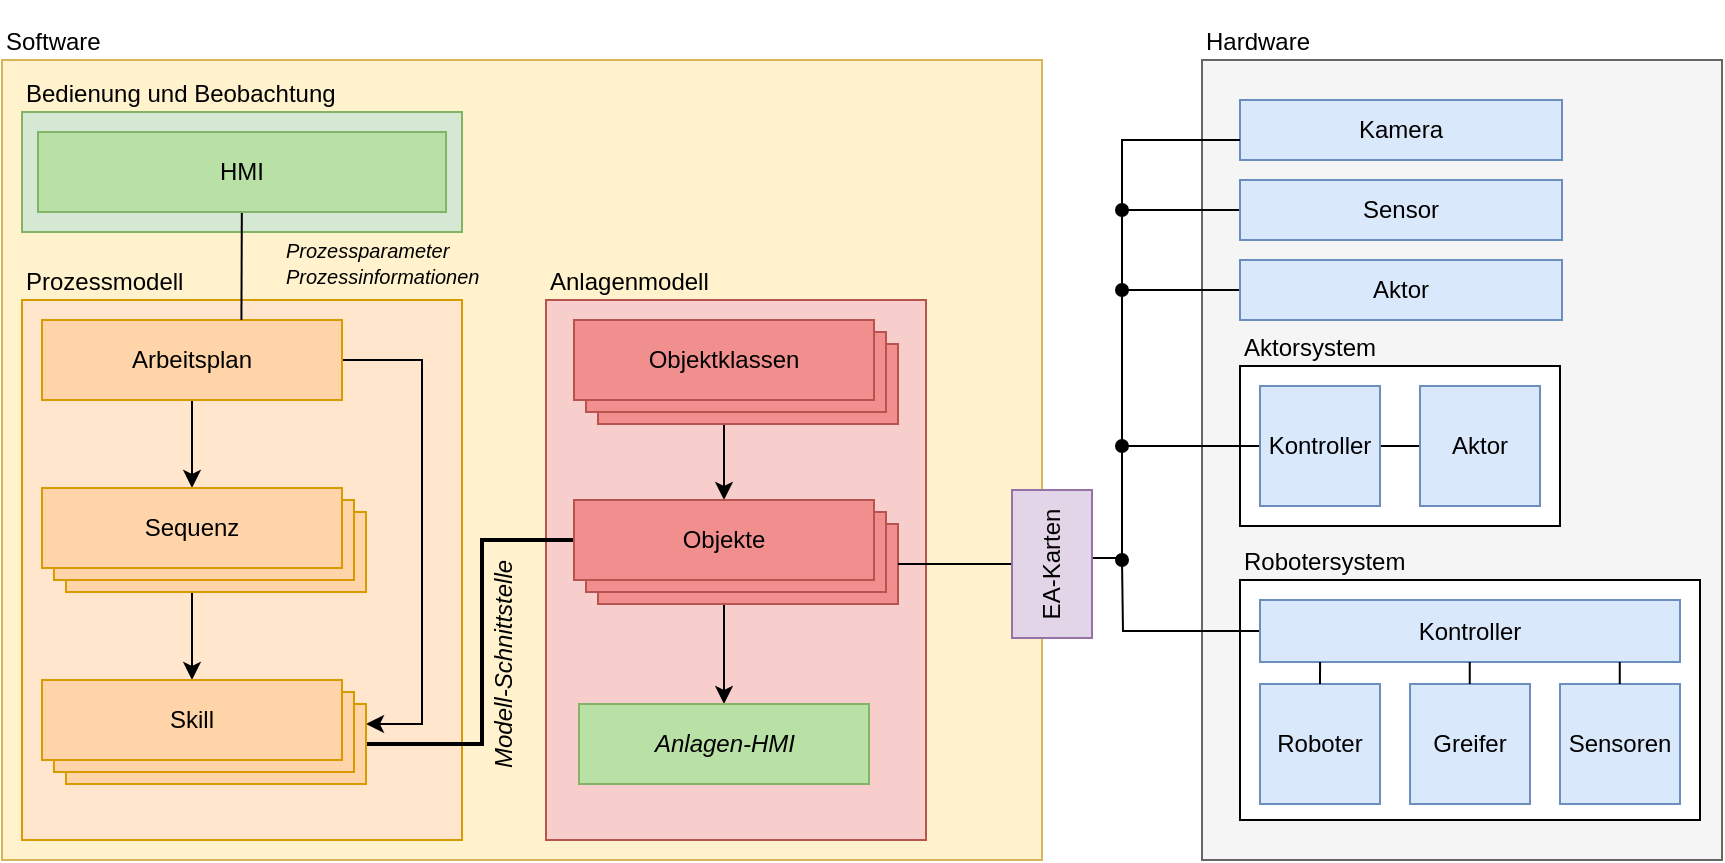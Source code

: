<mxfile version="24.7.17" pages="2">
  <diagram name="Allgemein" id="QCjyt__RwV8NXWA_p6mI">
    <mxGraphModel dx="819" dy="441" grid="1" gridSize="10" guides="1" tooltips="1" connect="1" arrows="1" fold="1" page="1" pageScale="1" pageWidth="1169" pageHeight="827" math="0" shadow="0">
      <root>
        <mxCell id="0" />
        <mxCell id="1" parent="0" />
        <mxCell id="k_TYnKEjfZYxkEJ2RRev-2" value="" style="rounded=0;whiteSpace=wrap;html=1;fillColor=#fff2cc;strokeColor=#d6b656;" parent="1" vertex="1">
          <mxGeometry x="80" y="200" width="520" height="400" as="geometry" />
        </mxCell>
        <mxCell id="k_TYnKEjfZYxkEJ2RRev-3" value="" style="rounded=0;whiteSpace=wrap;html=1;fillColor=#f5f5f5;strokeColor=#666666;fontColor=#333333;" parent="1" vertex="1">
          <mxGeometry x="680" y="200" width="260" height="400" as="geometry" />
        </mxCell>
        <mxCell id="k_TYnKEjfZYxkEJ2RRev-4" value="" style="rounded=0;whiteSpace=wrap;html=1;fillColor=#ffe6cc;strokeColor=#d79b00;" parent="1" vertex="1">
          <mxGeometry x="90" y="320" width="220" height="270" as="geometry" />
        </mxCell>
        <mxCell id="k_TYnKEjfZYxkEJ2RRev-5" value="" style="rounded=0;whiteSpace=wrap;html=1;fillColor=#f8cecc;strokeColor=#b85450;" parent="1" vertex="1">
          <mxGeometry x="352" y="320" width="190" height="270" as="geometry" />
        </mxCell>
        <mxCell id="k_TYnKEjfZYxkEJ2RRev-6" value="Software&amp;nbsp;" style="text;html=1;align=left;verticalAlign=bottom;whiteSpace=wrap;rounded=0;" parent="1" vertex="1">
          <mxGeometry x="80" y="170" width="130" height="30" as="geometry" />
        </mxCell>
        <mxCell id="MCu4_P9n3zfeMIbY9nSo-5" style="edgeStyle=orthogonalEdgeStyle;rounded=0;orthogonalLoop=1;jettySize=auto;html=1;" edge="1" parent="1" source="k_TYnKEjfZYxkEJ2RRev-28" target="MCu4_P9n3zfeMIbY9nSo-1">
          <mxGeometry relative="1" as="geometry" />
        </mxCell>
        <mxCell id="MCu4_P9n3zfeMIbY9nSo-4" style="edgeStyle=orthogonalEdgeStyle;rounded=0;orthogonalLoop=1;jettySize=auto;html=1;" edge="1" parent="1" source="k_TYnKEjfZYxkEJ2RRev-31" target="k_TYnKEjfZYxkEJ2RRev-28">
          <mxGeometry relative="1" as="geometry" />
        </mxCell>
        <mxCell id="k_TYnKEjfZYxkEJ2RRev-7" value="Hardware" style="text;html=1;align=left;verticalAlign=bottom;whiteSpace=wrap;rounded=0;" parent="1" vertex="1">
          <mxGeometry x="680" y="170" width="120" height="30" as="geometry" />
        </mxCell>
        <mxCell id="k_TYnKEjfZYxkEJ2RRev-8" value="Prozessmodell" style="text;html=1;align=left;verticalAlign=bottom;whiteSpace=wrap;rounded=0;rotation=0;horizontal=1;" parent="1" vertex="1">
          <mxGeometry x="90" y="290" width="80" height="30" as="geometry" />
        </mxCell>
        <mxCell id="k_TYnKEjfZYxkEJ2RRev-9" value="Anlagenmodell" style="text;html=1;align=left;verticalAlign=bottom;whiteSpace=wrap;rounded=0;" parent="1" vertex="1">
          <mxGeometry x="352" y="290" width="120" height="30" as="geometry" />
        </mxCell>
        <mxCell id="k_TYnKEjfZYxkEJ2RRev-23" style="edgeStyle=orthogonalEdgeStyle;rounded=0;orthogonalLoop=1;jettySize=auto;html=1;entryX=1;entryY=0.25;entryDx=0;entryDy=0;" parent="1" source="k_TYnKEjfZYxkEJ2RRev-11" target="k_TYnKEjfZYxkEJ2RRev-16" edge="1">
          <mxGeometry relative="1" as="geometry">
            <Array as="points">
              <mxPoint x="290" y="350" />
              <mxPoint x="290" y="532" />
            </Array>
          </mxGeometry>
        </mxCell>
        <mxCell id="k_TYnKEjfZYxkEJ2RRev-73" style="edgeStyle=orthogonalEdgeStyle;rounded=0;orthogonalLoop=1;jettySize=auto;html=1;entryX=0.5;entryY=0;entryDx=0;entryDy=0;" parent="1" source="k_TYnKEjfZYxkEJ2RRev-11" target="k_TYnKEjfZYxkEJ2RRev-12" edge="1">
          <mxGeometry relative="1" as="geometry" />
        </mxCell>
        <mxCell id="k_TYnKEjfZYxkEJ2RRev-75" style="edgeStyle=orthogonalEdgeStyle;rounded=0;orthogonalLoop=1;jettySize=auto;html=1;" parent="1" source="k_TYnKEjfZYxkEJ2RRev-12" target="k_TYnKEjfZYxkEJ2RRev-18" edge="1">
          <mxGeometry relative="1" as="geometry" />
        </mxCell>
        <mxCell id="k_TYnKEjfZYxkEJ2RRev-11" value="Arbeitsplan" style="rounded=0;whiteSpace=wrap;html=1;fillColor=#FFD4A8;strokeColor=#d79b00;" parent="1" vertex="1">
          <mxGeometry x="100" y="330" width="150" height="40" as="geometry" />
        </mxCell>
        <mxCell id="k_TYnKEjfZYxkEJ2RRev-15" value="" style="rounded=0;whiteSpace=wrap;html=1;fillColor=#FFD4A8;strokeColor=#d79b00;" parent="1" vertex="1">
          <mxGeometry x="112" y="426" width="150" height="40" as="geometry" />
        </mxCell>
        <mxCell id="k_TYnKEjfZYxkEJ2RRev-14" value="" style="rounded=0;whiteSpace=wrap;html=1;fillColor=#FFD4A8;strokeColor=#d79b00;" parent="1" vertex="1">
          <mxGeometry x="106" y="420" width="150" height="40" as="geometry" />
        </mxCell>
        <mxCell id="k_TYnKEjfZYxkEJ2RRev-12" value="Sequenz" style="rounded=0;whiteSpace=wrap;html=1;fillColor=#FFD4A8;strokeColor=#d79b00;" parent="1" vertex="1">
          <mxGeometry x="100" y="414" width="150" height="40" as="geometry" />
        </mxCell>
        <mxCell id="k_TYnKEjfZYxkEJ2RRev-70" style="edgeStyle=orthogonalEdgeStyle;rounded=0;orthogonalLoop=1;jettySize=auto;html=1;entryX=0;entryY=0.5;entryDx=0;entryDy=0;endArrow=none;endFill=0;strokeWidth=2;" parent="1" source="k_TYnKEjfZYxkEJ2RRev-16" target="k_TYnKEjfZYxkEJ2RRev-28" edge="1">
          <mxGeometry relative="1" as="geometry">
            <Array as="points">
              <mxPoint x="320" y="542" />
              <mxPoint x="320" y="440" />
            </Array>
          </mxGeometry>
        </mxCell>
        <mxCell id="k_TYnKEjfZYxkEJ2RRev-16" value="" style="rounded=0;whiteSpace=wrap;html=1;fillColor=#FFD4A8;strokeColor=#d79b00;" parent="1" vertex="1">
          <mxGeometry x="112" y="522" width="150" height="40" as="geometry" />
        </mxCell>
        <mxCell id="k_TYnKEjfZYxkEJ2RRev-17" value="" style="rounded=0;whiteSpace=wrap;html=1;fillColor=#FFD4A8;strokeColor=#d79b00;" parent="1" vertex="1">
          <mxGeometry x="106" y="516" width="150" height="40" as="geometry" />
        </mxCell>
        <mxCell id="k_TYnKEjfZYxkEJ2RRev-18" value="Skill" style="rounded=0;whiteSpace=wrap;html=1;fillColor=#FFD4A8;strokeColor=#d79b00;" parent="1" vertex="1">
          <mxGeometry x="100" y="510" width="150" height="40" as="geometry" />
        </mxCell>
        <mxCell id="k_TYnKEjfZYxkEJ2RRev-26" value="" style="rounded=0;whiteSpace=wrap;html=1;fillColor=#F18E8E;strokeColor=#b85450;" parent="1" vertex="1">
          <mxGeometry x="378" y="432" width="150" height="40" as="geometry" />
        </mxCell>
        <mxCell id="k_TYnKEjfZYxkEJ2RRev-27" value="" style="rounded=0;whiteSpace=wrap;html=1;fillColor=#F18E8E;strokeColor=#b85450;" parent="1" vertex="1">
          <mxGeometry x="372" y="426" width="150" height="40" as="geometry" />
        </mxCell>
        <mxCell id="k_TYnKEjfZYxkEJ2RRev-28" value="Objekte" style="rounded=0;whiteSpace=wrap;html=1;fillColor=#F18E8E;strokeColor=#b85450;" parent="1" vertex="1">
          <mxGeometry x="366" y="420" width="150" height="40" as="geometry" />
        </mxCell>
        <mxCell id="k_TYnKEjfZYxkEJ2RRev-29" value="" style="rounded=0;whiteSpace=wrap;html=1;fillColor=#F18E8E;strokeColor=#b85450;" parent="1" vertex="1">
          <mxGeometry x="378" y="342" width="150" height="40" as="geometry" />
        </mxCell>
        <mxCell id="k_TYnKEjfZYxkEJ2RRev-30" value="" style="rounded=0;whiteSpace=wrap;html=1;fillColor=#F18E8E;strokeColor=#b85450;" parent="1" vertex="1">
          <mxGeometry x="372" y="336" width="150" height="40" as="geometry" />
        </mxCell>
        <mxCell id="k_TYnKEjfZYxkEJ2RRev-31" value="Objektklassen" style="rounded=0;whiteSpace=wrap;html=1;fillColor=#F18E8E;strokeColor=#b85450;" parent="1" vertex="1">
          <mxGeometry x="366" y="330" width="150" height="40" as="geometry" />
        </mxCell>
        <mxCell id="k_TYnKEjfZYxkEJ2RRev-48" value="" style="group" parent="1" vertex="1" connectable="0">
          <mxGeometry x="699" y="400" width="230" height="180" as="geometry" />
        </mxCell>
        <mxCell id="k_TYnKEjfZYxkEJ2RRev-35" value="" style="rounded=0;whiteSpace=wrap;html=1;" parent="k_TYnKEjfZYxkEJ2RRev-48" vertex="1">
          <mxGeometry y="60" width="230" height="120" as="geometry" />
        </mxCell>
        <mxCell id="k_TYnKEjfZYxkEJ2RRev-36" value="Robotersystem" style="text;html=1;align=left;verticalAlign=bottom;whiteSpace=wrap;rounded=0;" parent="k_TYnKEjfZYxkEJ2RRev-48" vertex="1">
          <mxGeometry y="30" width="120" height="30" as="geometry" />
        </mxCell>
        <mxCell id="k_TYnKEjfZYxkEJ2RRev-39" value="Roboter" style="whiteSpace=wrap;html=1;aspect=fixed;fillColor=#dae8fc;strokeColor=#6c8ebf;" parent="k_TYnKEjfZYxkEJ2RRev-48" vertex="1">
          <mxGeometry x="10" y="112" width="60" height="60" as="geometry" />
        </mxCell>
        <mxCell id="MCu4_P9n3zfeMIbY9nSo-3" style="edgeStyle=orthogonalEdgeStyle;rounded=0;orthogonalLoop=1;jettySize=auto;html=1;endArrow=oval;endFill=1;" edge="1" parent="k_TYnKEjfZYxkEJ2RRev-48" source="k_TYnKEjfZYxkEJ2RRev-40">
          <mxGeometry relative="1" as="geometry">
            <mxPoint x="-59" y="50" as="targetPoint" />
          </mxGeometry>
        </mxCell>
        <mxCell id="k_TYnKEjfZYxkEJ2RRev-40" value="Kontroller" style="rounded=0;whiteSpace=wrap;html=1;fillColor=#dae8fc;strokeColor=#6c8ebf;" parent="k_TYnKEjfZYxkEJ2RRev-48" vertex="1">
          <mxGeometry x="10" y="70" width="210" height="31" as="geometry" />
        </mxCell>
        <mxCell id="k_TYnKEjfZYxkEJ2RRev-41" value="Greifer" style="whiteSpace=wrap;html=1;aspect=fixed;fillColor=#dae8fc;strokeColor=#6c8ebf;" parent="k_TYnKEjfZYxkEJ2RRev-48" vertex="1">
          <mxGeometry x="85" y="112" width="60" height="60" as="geometry" />
        </mxCell>
        <mxCell id="k_TYnKEjfZYxkEJ2RRev-42" value="Sensoren" style="whiteSpace=wrap;html=1;aspect=fixed;fillColor=#dae8fc;strokeColor=#6c8ebf;" parent="k_TYnKEjfZYxkEJ2RRev-48" vertex="1">
          <mxGeometry x="160" y="112" width="60" height="60" as="geometry" />
        </mxCell>
        <mxCell id="k_TYnKEjfZYxkEJ2RRev-45" value="" style="endArrow=none;html=1;rounded=0;entryX=0.5;entryY=0;entryDx=0;entryDy=0;exitX=0.143;exitY=1;exitDx=0;exitDy=0;exitPerimeter=0;jumpSize=0;" parent="k_TYnKEjfZYxkEJ2RRev-48" source="k_TYnKEjfZYxkEJ2RRev-40" target="k_TYnKEjfZYxkEJ2RRev-39" edge="1">
          <mxGeometry width="50" height="50" relative="1" as="geometry">
            <mxPoint x="-20" y="130" as="sourcePoint" />
            <mxPoint x="30" y="80" as="targetPoint" />
          </mxGeometry>
        </mxCell>
        <mxCell id="k_TYnKEjfZYxkEJ2RRev-46" value="" style="endArrow=none;html=1;rounded=0;entryX=0.5;entryY=0;entryDx=0;entryDy=0;exitX=0.143;exitY=1;exitDx=0;exitDy=0;exitPerimeter=0;jumpSize=0;" parent="k_TYnKEjfZYxkEJ2RRev-48" edge="1">
          <mxGeometry width="50" height="50" relative="1" as="geometry">
            <mxPoint x="114.88" y="101" as="sourcePoint" />
            <mxPoint x="114.88" y="112" as="targetPoint" />
          </mxGeometry>
        </mxCell>
        <mxCell id="k_TYnKEjfZYxkEJ2RRev-47" value="" style="endArrow=none;html=1;rounded=0;entryX=0.5;entryY=0;entryDx=0;entryDy=0;exitX=0.143;exitY=1;exitDx=0;exitDy=0;exitPerimeter=0;jumpSize=0;" parent="k_TYnKEjfZYxkEJ2RRev-48" edge="1">
          <mxGeometry width="50" height="50" relative="1" as="geometry">
            <mxPoint x="189.88" y="101" as="sourcePoint" />
            <mxPoint x="189.88" y="112" as="targetPoint" />
          </mxGeometry>
        </mxCell>
        <mxCell id="k_TYnKEjfZYxkEJ2RRev-50" value="Kamera" style="rounded=0;whiteSpace=wrap;html=1;fillColor=#dae8fc;strokeColor=#6c8ebf;" parent="1" vertex="1">
          <mxGeometry x="699" y="220" width="161" height="30" as="geometry" />
        </mxCell>
        <mxCell id="k_TYnKEjfZYxkEJ2RRev-64" style="edgeStyle=orthogonalEdgeStyle;rounded=0;orthogonalLoop=1;jettySize=auto;html=1;endArrow=oval;endFill=1;" parent="1" source="k_TYnKEjfZYxkEJ2RRev-51" edge="1">
          <mxGeometry relative="1" as="geometry">
            <mxPoint x="640.0" y="315.0" as="targetPoint" />
          </mxGeometry>
        </mxCell>
        <mxCell id="k_TYnKEjfZYxkEJ2RRev-51" value="Aktor" style="rounded=0;whiteSpace=wrap;html=1;fillColor=#dae8fc;strokeColor=#6c8ebf;" parent="1" vertex="1">
          <mxGeometry x="699" y="300" width="161" height="30" as="geometry" />
        </mxCell>
        <mxCell id="k_TYnKEjfZYxkEJ2RRev-63" style="edgeStyle=orthogonalEdgeStyle;rounded=0;orthogonalLoop=1;jettySize=auto;html=1;endArrow=oval;endFill=1;" parent="1" source="k_TYnKEjfZYxkEJ2RRev-52" edge="1">
          <mxGeometry relative="1" as="geometry">
            <mxPoint x="640" y="275" as="targetPoint" />
          </mxGeometry>
        </mxCell>
        <mxCell id="k_TYnKEjfZYxkEJ2RRev-52" value="Sensor" style="rounded=0;whiteSpace=wrap;html=1;fillColor=#dae8fc;strokeColor=#6c8ebf;" parent="1" vertex="1">
          <mxGeometry x="699" y="260" width="161" height="30" as="geometry" />
        </mxCell>
        <mxCell id="k_TYnKEjfZYxkEJ2RRev-59" value="" style="group" parent="1" vertex="1" connectable="0">
          <mxGeometry x="699" y="323" width="160" height="110" as="geometry" />
        </mxCell>
        <mxCell id="k_TYnKEjfZYxkEJ2RRev-53" value="" style="rounded=0;whiteSpace=wrap;html=1;" parent="k_TYnKEjfZYxkEJ2RRev-59" vertex="1">
          <mxGeometry y="30" width="160" height="80" as="geometry" />
        </mxCell>
        <mxCell id="k_TYnKEjfZYxkEJ2RRev-54" value="Aktorsystem" style="text;html=1;align=left;verticalAlign=bottom;whiteSpace=wrap;rounded=0;" parent="k_TYnKEjfZYxkEJ2RRev-59" vertex="1">
          <mxGeometry width="120" height="30" as="geometry" />
        </mxCell>
        <mxCell id="k_TYnKEjfZYxkEJ2RRev-58" style="edgeStyle=orthogonalEdgeStyle;rounded=0;orthogonalLoop=1;jettySize=auto;html=1;endArrow=none;endFill=0;" parent="k_TYnKEjfZYxkEJ2RRev-59" source="k_TYnKEjfZYxkEJ2RRev-55" target="k_TYnKEjfZYxkEJ2RRev-56" edge="1">
          <mxGeometry relative="1" as="geometry" />
        </mxCell>
        <mxCell id="k_TYnKEjfZYxkEJ2RRev-68" style="edgeStyle=orthogonalEdgeStyle;rounded=0;orthogonalLoop=1;jettySize=auto;html=1;endArrow=oval;endFill=1;" parent="k_TYnKEjfZYxkEJ2RRev-59" source="k_TYnKEjfZYxkEJ2RRev-55" edge="1">
          <mxGeometry relative="1" as="geometry">
            <mxPoint x="-59" y="70" as="targetPoint" />
          </mxGeometry>
        </mxCell>
        <mxCell id="k_TYnKEjfZYxkEJ2RRev-55" value="Kontroller" style="whiteSpace=wrap;html=1;aspect=fixed;fillColor=#dae8fc;strokeColor=#6c8ebf;" parent="k_TYnKEjfZYxkEJ2RRev-59" vertex="1">
          <mxGeometry x="10" y="40" width="60" height="60" as="geometry" />
        </mxCell>
        <mxCell id="k_TYnKEjfZYxkEJ2RRev-56" value="Aktor" style="whiteSpace=wrap;html=1;aspect=fixed;fillColor=#dae8fc;strokeColor=#6c8ebf;" parent="k_TYnKEjfZYxkEJ2RRev-59" vertex="1">
          <mxGeometry x="90" y="40" width="60" height="60" as="geometry" />
        </mxCell>
        <mxCell id="k_TYnKEjfZYxkEJ2RRev-61" style="edgeStyle=orthogonalEdgeStyle;rounded=0;orthogonalLoop=1;jettySize=auto;html=1;entryX=0;entryY=0.5;entryDx=0;entryDy=0;startArrow=none;startFill=0;endArrow=none;endFill=0;" parent="1" source="k_TYnKEjfZYxkEJ2RRev-26" target="k_TYnKEjfZYxkEJ2RRev-60" edge="1">
          <mxGeometry relative="1" as="geometry" />
        </mxCell>
        <mxCell id="k_TYnKEjfZYxkEJ2RRev-62" style="edgeStyle=orthogonalEdgeStyle;rounded=0;orthogonalLoop=1;jettySize=auto;html=1;entryX=0;entryY=0.5;entryDx=0;entryDy=0;endArrow=none;endFill=0;" parent="1" edge="1">
          <mxGeometry relative="1" as="geometry">
            <Array as="points">
              <mxPoint x="640" y="449" />
              <mxPoint x="640" y="240" />
            </Array>
            <mxPoint x="625.0" y="449.011" as="sourcePoint" />
            <mxPoint x="699" y="240" as="targetPoint" />
          </mxGeometry>
        </mxCell>
        <mxCell id="k_TYnKEjfZYxkEJ2RRev-60" value="EA-Karten" style="rounded=0;whiteSpace=wrap;html=1;fillColor=#e1d5e7;strokeColor=#9673a6;horizontal=0;" parent="1" vertex="1">
          <mxGeometry x="585" y="415" width="40" height="74" as="geometry" />
        </mxCell>
        <mxCell id="k_TYnKEjfZYxkEJ2RRev-79" value="Prozessparameter" style="text;html=1;align=left;verticalAlign=middle;whiteSpace=wrap;rounded=0;fontStyle=2;fontSize=10;" parent="1" vertex="1">
          <mxGeometry x="220" y="280" width="110" height="30" as="geometry" />
        </mxCell>
        <mxCell id="8dQNsQy5Hs3WgodB9Y-v-1" value="Modell-Schnittstelle" style="text;html=1;align=left;verticalAlign=bottom;whiteSpace=wrap;rounded=0;horizontal=0;fontStyle=2" parent="1" vertex="1">
          <mxGeometry x="220" y="446" width="120" height="110" as="geometry" />
        </mxCell>
        <mxCell id="Wx91lbG2ehUo55RJbIuE-2" value="" style="rounded=0;whiteSpace=wrap;html=1;fillColor=#d5e8d4;strokeColor=#82b366;" parent="1" vertex="1">
          <mxGeometry x="90" y="226" width="220" height="60" as="geometry" />
        </mxCell>
        <mxCell id="Wx91lbG2ehUo55RJbIuE-3" value="Bedienung und Beobachtung" style="text;html=1;align=left;verticalAlign=bottom;whiteSpace=wrap;rounded=0;" parent="1" vertex="1">
          <mxGeometry x="90" y="196" width="170" height="30" as="geometry" />
        </mxCell>
        <mxCell id="Wx91lbG2ehUo55RJbIuE-4" value="" style="endArrow=none;html=1;rounded=0;exitX=0.75;exitY=0;exitDx=0;exitDy=0;entryX=0.563;entryY=0.06;entryDx=0;entryDy=0;entryPerimeter=0;" parent="1" edge="1">
          <mxGeometry width="50" height="50" relative="1" as="geometry">
            <mxPoint x="199.71" y="330" as="sourcePoint" />
            <mxPoint x="200.062" y="238.4" as="targetPoint" />
          </mxGeometry>
        </mxCell>
        <mxCell id="k_TYnKEjfZYxkEJ2RRev-10" value="HMI" style="rounded=0;whiteSpace=wrap;html=1;fillColor=#B9E0A5;strokeColor=#82b366;" parent="1" vertex="1">
          <mxGeometry x="98" y="236" width="204" height="40" as="geometry" />
        </mxCell>
        <mxCell id="Wx91lbG2ehUo55RJbIuE-5" value="Prozessinformationen" style="text;html=1;align=left;verticalAlign=middle;whiteSpace=wrap;rounded=0;fontStyle=2;fontSize=10;" parent="1" vertex="1">
          <mxGeometry x="220" y="293" width="110" height="30" as="geometry" />
        </mxCell>
        <mxCell id="MCu4_P9n3zfeMIbY9nSo-1" value="&lt;span style=&quot;font-size: 12px;&quot;&gt;Anlagen-HMI&lt;/span&gt;" style="rounded=0;whiteSpace=wrap;html=1;fillColor=#B9E0A5;strokeColor=#82b366;fontSize=12;fontStyle=2" vertex="1" parent="1">
          <mxGeometry x="368.5" y="522" width="145" height="40" as="geometry" />
        </mxCell>
      </root>
    </mxGraphModel>
  </diagram>
  <diagram id="TaehnaGcejvfevN3v12T" name="Erweitert">
    <mxGraphModel dx="1195" dy="643" grid="1" gridSize="10" guides="1" tooltips="1" connect="1" arrows="1" fold="1" page="1" pageScale="1" pageWidth="1169" pageHeight="827" math="0" shadow="0">
      <root>
        <mxCell id="0" />
        <mxCell id="1" parent="0" />
        <mxCell id="GyGzZ3g-R6G28wlDeoYN-2" value="" style="rounded=0;whiteSpace=wrap;html=1;fillColor=none;" vertex="1" parent="1">
          <mxGeometry x="40" y="280" width="450" height="170" as="geometry" />
        </mxCell>
        <mxCell id="GyGzZ3g-R6G28wlDeoYN-1" value="" style="rounded=0;whiteSpace=wrap;html=1;fillColor=none;" vertex="1" parent="1">
          <mxGeometry x="40" y="80" width="270" height="150" as="geometry" />
        </mxCell>
        <mxCell id="iarHe-KVVQF3KSnrflt_-5" value="" style="rounded=0;whiteSpace=wrap;html=1;fillColor=#f5f5f5;fontColor=#333333;strokeColor=#666666;" vertex="1" parent="1">
          <mxGeometry x="50" y="110" width="250" height="110" as="geometry" />
        </mxCell>
        <mxCell id="WLe_QcBOIakhTPFxsVKB-1" value="Supervisory-Level" style="text;html=1;align=left;verticalAlign=bottom;whiteSpace=wrap;rounded=0;" vertex="1" parent="1">
          <mxGeometry x="40" y="50" width="130" height="30" as="geometry" />
        </mxCell>
        <mxCell id="d0ftm8MXprZPd9DiqkPS-1" value="Control-Level" style="text;html=1;align=left;verticalAlign=bottom;whiteSpace=wrap;rounded=0;" vertex="1" parent="1">
          <mxGeometry x="40" y="250" width="130" height="30" as="geometry" />
        </mxCell>
        <mxCell id="d0ftm8MXprZPd9DiqkPS-2" value="" style="rounded=0;whiteSpace=wrap;html=1;fillColor=none;" vertex="1" parent="1">
          <mxGeometry x="40" y="500" width="450" height="60" as="geometry" />
        </mxCell>
        <mxCell id="d0ftm8MXprZPd9DiqkPS-3" value="Field-Level" style="text;html=1;align=left;verticalAlign=bottom;whiteSpace=wrap;rounded=0;" vertex="1" parent="1">
          <mxGeometry x="40" y="470" width="130" height="30" as="geometry" />
        </mxCell>
        <mxCell id="iarHe-KVVQF3KSnrflt_-4" style="edgeStyle=orthogonalEdgeStyle;rounded=0;orthogonalLoop=1;jettySize=auto;html=1;endArrow=none;endFill=0;" edge="1" parent="1" source="iarHe-KVVQF3KSnrflt_-1" target="iarHe-KVVQF3KSnrflt_-3">
          <mxGeometry relative="1" as="geometry" />
        </mxCell>
        <mxCell id="iarHe-KVVQF3KSnrflt_-1" value="" style="rounded=0;whiteSpace=wrap;html=1;fillColor=#ffe6cc;strokeColor=#d79b00;" vertex="1" parent="1">
          <mxGeometry x="56" y="120" width="110" height="60" as="geometry" />
        </mxCell>
        <mxCell id="iarHe-KVVQF3KSnrflt_-2" value="Prozessmodell" style="text;html=1;align=center;verticalAlign=middle;whiteSpace=wrap;rounded=0;" vertex="1" parent="1">
          <mxGeometry x="60" y="135" width="110" height="30" as="geometry" />
        </mxCell>
        <mxCell id="iarHe-KVVQF3KSnrflt_-3" value="HMI&lt;div&gt;&lt;font style=&quot;font-size: 8px;&quot;&gt;(Gesamtsystem)&lt;/font&gt;&lt;/div&gt;" style="rounded=0;whiteSpace=wrap;html=1;fillColor=#d5e8d4;strokeColor=#82b366;" vertex="1" parent="1">
          <mxGeometry x="186" y="120" width="110" height="60" as="geometry" />
        </mxCell>
        <mxCell id="iarHe-KVVQF3KSnrflt_-6" value="PC / IPC" style="text;html=1;align=left;verticalAlign=bottom;whiteSpace=wrap;rounded=0;" vertex="1" parent="1">
          <mxGeometry x="50" y="80" width="130" height="30" as="geometry" />
        </mxCell>
        <mxCell id="1CYdiNzxLOeX7tbG5Iz3-3" style="rounded=0;orthogonalLoop=1;jettySize=auto;html=1;entryX=0.5;entryY=1;entryDx=0;entryDy=0;endArrow=none;endFill=0;" edge="1" parent="1" source="dx6PMqEaj2KnP9qZuTjw-7" target="iarHe-KVVQF3KSnrflt_-1">
          <mxGeometry relative="1" as="geometry" />
        </mxCell>
        <mxCell id="dx6PMqEaj2KnP9qZuTjw-7" value="OPC-UA-Client" style="rounded=0;whiteSpace=wrap;html=1;fillColor=#e1d5e7;strokeColor=#9673a6;fontSize=10;" vertex="1" parent="1">
          <mxGeometry x="56" y="190" width="110" height="20" as="geometry" />
        </mxCell>
        <mxCell id="1CYdiNzxLOeX7tbG5Iz3-27" value="" style="group" vertex="1" connectable="0" parent="1">
          <mxGeometry x="50" y="280" width="130" height="160" as="geometry" />
        </mxCell>
        <mxCell id="iarHe-KVVQF3KSnrflt_-7" value="" style="rounded=0;whiteSpace=wrap;html=1;fillColor=#f5f5f5;fontColor=#333333;strokeColor=#666666;" vertex="1" parent="1CYdiNzxLOeX7tbG5Iz3-27">
          <mxGeometry y="30" width="130" height="120" as="geometry" />
        </mxCell>
        <mxCell id="iarHe-KVVQF3KSnrflt_-8" value="SPS" style="text;html=1;align=left;verticalAlign=bottom;whiteSpace=wrap;rounded=0;" vertex="1" parent="1CYdiNzxLOeX7tbG5Iz3-27">
          <mxGeometry width="130" height="30" as="geometry" />
        </mxCell>
        <mxCell id="dx6PMqEaj2KnP9qZuTjw-1" value="Anlagenmodell" style="rounded=0;whiteSpace=wrap;html=1;fillColor=#f8cecc;strokeColor=#b85450;" vertex="1" parent="1CYdiNzxLOeX7tbG5Iz3-27">
          <mxGeometry x="10" y="70" width="110" height="60" as="geometry" />
        </mxCell>
        <mxCell id="1CYdiNzxLOeX7tbG5Iz3-4" style="rounded=0;orthogonalLoop=1;jettySize=auto;html=1;entryX=0.5;entryY=0;entryDx=0;entryDy=0;endArrow=none;endFill=0;" edge="1" parent="1CYdiNzxLOeX7tbG5Iz3-27" source="1CYdiNzxLOeX7tbG5Iz3-2" target="dx6PMqEaj2KnP9qZuTjw-1">
          <mxGeometry relative="1" as="geometry" />
        </mxCell>
        <mxCell id="1CYdiNzxLOeX7tbG5Iz3-2" value="OPC-UA-Server" style="rounded=0;whiteSpace=wrap;html=1;fillColor=#e1d5e7;strokeColor=#9673a6;fontSize=10;" vertex="1" parent="1CYdiNzxLOeX7tbG5Iz3-27">
          <mxGeometry x="10" y="40" width="110" height="20" as="geometry" />
        </mxCell>
        <mxCell id="1CYdiNzxLOeX7tbG5Iz3-6" style="rounded=0;orthogonalLoop=1;jettySize=auto;html=1;endArrow=none;endFill=0;" edge="1" parent="1CYdiNzxLOeX7tbG5Iz3-27" source="1CYdiNzxLOeX7tbG5Iz3-5" target="dx6PMqEaj2KnP9qZuTjw-1">
          <mxGeometry relative="1" as="geometry" />
        </mxCell>
        <mxCell id="1CYdiNzxLOeX7tbG5Iz3-5" value="EA-Karten" style="rounded=0;whiteSpace=wrap;html=1;fillColor=#e1d5e7;strokeColor=#9673a6;fontSize=10;" vertex="1" parent="1CYdiNzxLOeX7tbG5Iz3-27">
          <mxGeometry x="10" y="140" width="110" height="20" as="geometry" />
        </mxCell>
        <mxCell id="1CYdiNzxLOeX7tbG5Iz3-28" value="" style="group" vertex="1" connectable="0" parent="1">
          <mxGeometry x="200" y="280" width="130" height="160" as="geometry" />
        </mxCell>
        <mxCell id="1CYdiNzxLOeX7tbG5Iz3-29" value="" style="rounded=0;whiteSpace=wrap;html=1;fillColor=#f5f5f5;fontColor=#333333;strokeColor=#666666;" vertex="1" parent="1CYdiNzxLOeX7tbG5Iz3-28">
          <mxGeometry y="30" width="130" height="120" as="geometry" />
        </mxCell>
        <mxCell id="1CYdiNzxLOeX7tbG5Iz3-30" value="SPS" style="text;html=1;align=left;verticalAlign=bottom;whiteSpace=wrap;rounded=0;" vertex="1" parent="1CYdiNzxLOeX7tbG5Iz3-28">
          <mxGeometry width="130" height="30" as="geometry" />
        </mxCell>
        <mxCell id="1CYdiNzxLOeX7tbG5Iz3-31" value="Anlagenmodell" style="rounded=0;whiteSpace=wrap;html=1;fillColor=#f8cecc;strokeColor=#b85450;" vertex="1" parent="1CYdiNzxLOeX7tbG5Iz3-28">
          <mxGeometry x="10" y="70" width="110" height="60" as="geometry" />
        </mxCell>
        <mxCell id="1CYdiNzxLOeX7tbG5Iz3-32" style="rounded=0;orthogonalLoop=1;jettySize=auto;html=1;entryX=0.5;entryY=0;entryDx=0;entryDy=0;endArrow=none;endFill=0;" edge="1" parent="1CYdiNzxLOeX7tbG5Iz3-28" source="1CYdiNzxLOeX7tbG5Iz3-33" target="1CYdiNzxLOeX7tbG5Iz3-31">
          <mxGeometry relative="1" as="geometry" />
        </mxCell>
        <mxCell id="ZQEdlpol-WSQUsHuDM3n-5" style="edgeStyle=orthogonalEdgeStyle;rounded=0;orthogonalLoop=1;jettySize=auto;html=1;endArrow=oval;endFill=1;dashed=1;strokeColor=#FF0000;" edge="1" parent="1CYdiNzxLOeX7tbG5Iz3-28" source="1CYdiNzxLOeX7tbG5Iz3-33">
          <mxGeometry relative="1" as="geometry">
            <mxPoint x="65" y="-30" as="targetPoint" />
          </mxGeometry>
        </mxCell>
        <mxCell id="1CYdiNzxLOeX7tbG5Iz3-33" value="OPC-UA-Server" style="rounded=0;whiteSpace=wrap;html=1;fillColor=#e1d5e7;strokeColor=#9673a6;fontSize=10;" vertex="1" parent="1CYdiNzxLOeX7tbG5Iz3-28">
          <mxGeometry x="10" y="40" width="110" height="20" as="geometry" />
        </mxCell>
        <mxCell id="1CYdiNzxLOeX7tbG5Iz3-34" style="rounded=0;orthogonalLoop=1;jettySize=auto;html=1;endArrow=none;endFill=0;" edge="1" parent="1CYdiNzxLOeX7tbG5Iz3-28" source="1CYdiNzxLOeX7tbG5Iz3-35" target="1CYdiNzxLOeX7tbG5Iz3-31">
          <mxGeometry relative="1" as="geometry" />
        </mxCell>
        <mxCell id="1CYdiNzxLOeX7tbG5Iz3-35" value="EA-Karten" style="rounded=0;whiteSpace=wrap;html=1;fillColor=#e1d5e7;strokeColor=#9673a6;fontSize=10;" vertex="1" parent="1CYdiNzxLOeX7tbG5Iz3-28">
          <mxGeometry x="10" y="140" width="110" height="20" as="geometry" />
        </mxCell>
        <mxCell id="1CYdiNzxLOeX7tbG5Iz3-36" value="" style="group" vertex="1" connectable="0" parent="1">
          <mxGeometry x="350" y="280" width="130" height="160" as="geometry" />
        </mxCell>
        <mxCell id="1CYdiNzxLOeX7tbG5Iz3-37" value="" style="rounded=0;whiteSpace=wrap;html=1;fillColor=#f5f5f5;fontColor=#333333;strokeColor=#666666;" vertex="1" parent="1CYdiNzxLOeX7tbG5Iz3-36">
          <mxGeometry y="30" width="130" height="120" as="geometry" />
        </mxCell>
        <mxCell id="1CYdiNzxLOeX7tbG5Iz3-38" value="SPS" style="text;html=1;align=left;verticalAlign=bottom;whiteSpace=wrap;rounded=0;" vertex="1" parent="1CYdiNzxLOeX7tbG5Iz3-36">
          <mxGeometry width="130" height="30" as="geometry" />
        </mxCell>
        <mxCell id="1CYdiNzxLOeX7tbG5Iz3-39" value="Anlagenmodell" style="rounded=0;whiteSpace=wrap;html=1;fillColor=#f8cecc;strokeColor=#b85450;" vertex="1" parent="1CYdiNzxLOeX7tbG5Iz3-36">
          <mxGeometry x="10" y="70" width="110" height="60" as="geometry" />
        </mxCell>
        <mxCell id="1CYdiNzxLOeX7tbG5Iz3-40" style="rounded=0;orthogonalLoop=1;jettySize=auto;html=1;entryX=0.5;entryY=0;entryDx=0;entryDy=0;endArrow=none;endFill=0;" edge="1" parent="1CYdiNzxLOeX7tbG5Iz3-36" source="1CYdiNzxLOeX7tbG5Iz3-41" target="1CYdiNzxLOeX7tbG5Iz3-39">
          <mxGeometry relative="1" as="geometry" />
        </mxCell>
        <mxCell id="1CYdiNzxLOeX7tbG5Iz3-41" value="OPC-UA-Server" style="rounded=0;whiteSpace=wrap;html=1;fillColor=#e1d5e7;strokeColor=#9673a6;fontSize=10;" vertex="1" parent="1CYdiNzxLOeX7tbG5Iz3-36">
          <mxGeometry x="10" y="40" width="110" height="20" as="geometry" />
        </mxCell>
        <mxCell id="1CYdiNzxLOeX7tbG5Iz3-42" style="rounded=0;orthogonalLoop=1;jettySize=auto;html=1;endArrow=none;endFill=0;" edge="1" parent="1CYdiNzxLOeX7tbG5Iz3-36" source="1CYdiNzxLOeX7tbG5Iz3-43" target="1CYdiNzxLOeX7tbG5Iz3-39">
          <mxGeometry relative="1" as="geometry" />
        </mxCell>
        <mxCell id="1CYdiNzxLOeX7tbG5Iz3-43" value="EA-Karten" style="rounded=0;whiteSpace=wrap;html=1;fillColor=#e1d5e7;strokeColor=#9673a6;fontSize=10;" vertex="1" parent="1CYdiNzxLOeX7tbG5Iz3-36">
          <mxGeometry x="10" y="140" width="110" height="20" as="geometry" />
        </mxCell>
        <mxCell id="ZQEdlpol-WSQUsHuDM3n-1" value="Anlage" style="rounded=0;whiteSpace=wrap;html=1;fillColor=#dae8fc;strokeColor=#6c8ebf;" vertex="1" parent="1">
          <mxGeometry x="60" y="510" width="110" height="40" as="geometry" />
        </mxCell>
        <mxCell id="ZQEdlpol-WSQUsHuDM3n-2" value="Anlage" style="rounded=0;whiteSpace=wrap;html=1;fillColor=#dae8fc;strokeColor=#6c8ebf;" vertex="1" parent="1">
          <mxGeometry x="210" y="510" width="110" height="40" as="geometry" />
        </mxCell>
        <mxCell id="ZQEdlpol-WSQUsHuDM3n-3" value="Anlage" style="rounded=0;whiteSpace=wrap;html=1;fillColor=#dae8fc;strokeColor=#6c8ebf;" vertex="1" parent="1">
          <mxGeometry x="360" y="510" width="110" height="40" as="geometry" />
        </mxCell>
        <mxCell id="ZQEdlpol-WSQUsHuDM3n-4" style="edgeStyle=orthogonalEdgeStyle;rounded=0;orthogonalLoop=1;jettySize=auto;html=1;entryX=0.5;entryY=0;entryDx=0;entryDy=0;fillColor=#f8cecc;strokeColor=#FF0000;dashed=1;endArrow=none;endFill=0;" edge="1" parent="1" source="dx6PMqEaj2KnP9qZuTjw-7" target="1CYdiNzxLOeX7tbG5Iz3-41">
          <mxGeometry relative="1" as="geometry">
            <Array as="points">
              <mxPoint x="111" y="250" />
              <mxPoint x="415" y="250" />
            </Array>
          </mxGeometry>
        </mxCell>
        <mxCell id="ZQEdlpol-WSQUsHuDM3n-9" style="rounded=0;orthogonalLoop=1;jettySize=auto;html=1;exitX=0.818;exitY=0;exitDx=0;exitDy=0;endArrow=oval;endFill=1;dashed=1;strokeColor=#FF0000;exitPerimeter=0;" edge="1" parent="1" source="1CYdiNzxLOeX7tbG5Iz3-2">
          <mxGeometry relative="1" as="geometry">
            <mxPoint x="139.5" y="320" as="sourcePoint" />
            <mxPoint x="150" y="250" as="targetPoint" />
          </mxGeometry>
        </mxCell>
        <mxCell id="ZQEdlpol-WSQUsHuDM3n-11" style="edgeStyle=orthogonalEdgeStyle;rounded=0;orthogonalLoop=1;jettySize=auto;html=1;entryX=0.5;entryY=0;entryDx=0;entryDy=0;endArrow=none;endFill=0;strokeColor=#FF0000;" edge="1" parent="1" source="1CYdiNzxLOeX7tbG5Iz3-5" target="ZQEdlpol-WSQUsHuDM3n-1">
          <mxGeometry relative="1" as="geometry" />
        </mxCell>
        <mxCell id="ZQEdlpol-WSQUsHuDM3n-12" style="edgeStyle=orthogonalEdgeStyle;rounded=0;orthogonalLoop=1;jettySize=auto;html=1;entryX=0.5;entryY=0;entryDx=0;entryDy=0;endArrow=none;endFill=0;strokeColor=#FF0000;" edge="1" parent="1" source="1CYdiNzxLOeX7tbG5Iz3-35" target="ZQEdlpol-WSQUsHuDM3n-2">
          <mxGeometry relative="1" as="geometry" />
        </mxCell>
        <mxCell id="ZQEdlpol-WSQUsHuDM3n-13" style="edgeStyle=orthogonalEdgeStyle;rounded=0;orthogonalLoop=1;jettySize=auto;html=1;endArrow=none;endFill=0;strokeColor=#FF0000;" edge="1" parent="1" source="1CYdiNzxLOeX7tbG5Iz3-43" target="ZQEdlpol-WSQUsHuDM3n-3">
          <mxGeometry relative="1" as="geometry" />
        </mxCell>
      </root>
    </mxGraphModel>
  </diagram>
</mxfile>
